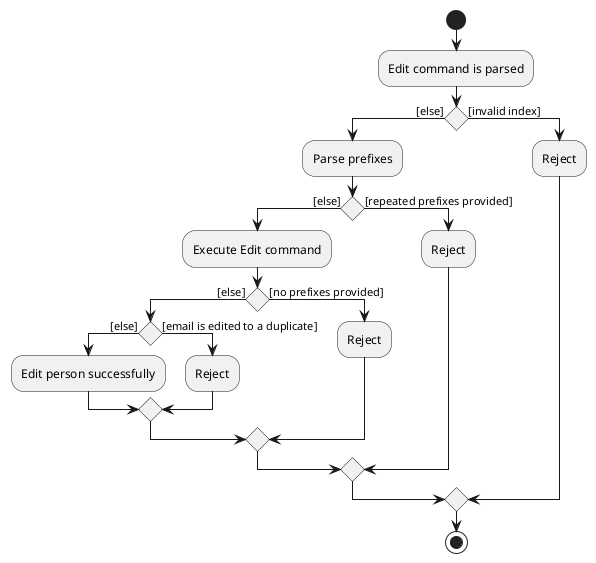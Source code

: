 @startuml

start
:Edit command is parsed;

if () then ([else])
  :Parse prefixes;
  if () then ([else])
    :Execute Edit command;
    if () is ([else]) then
      if () is ([else]) then
        :Edit person successfully;
      else ([email is edited to a duplicate])
        :Reject;
      endif
    else ([no prefixes provided])
      :Reject;
    endif
  else ([repeated prefixes provided])
    :Reject;
  endif
else ([invalid index])
  :Reject;
endif;
stop
@enduml
